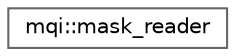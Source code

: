 digraph "Graphical Class Hierarchy"
{
 // LATEX_PDF_SIZE
  bgcolor="transparent";
  edge [fontname=Helvetica,fontsize=10,labelfontname=Helvetica,labelfontsize=10];
  node [fontname=Helvetica,fontsize=10,shape=box,height=0.2,width=0.4];
  rankdir="LR";
  Node0 [id="Node000000",label="mqi::mask_reader",height=0.2,width=0.4,color="grey40", fillcolor="white", style="filled",URL="$classmqi_1_1mask__reader.html",tooltip="A class for reading and processing 3D mask files in the MetaImage (.mha) format."];
}
